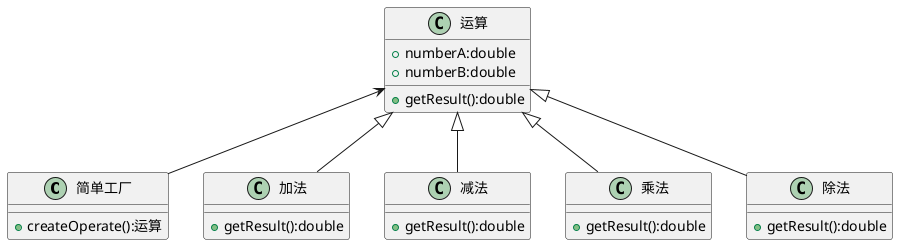 @startuml uml

class 简单工厂 {
    + createOperate():运算
}

class 运算 {
    + numberA:double
    + numberB:double
    + getResult():double
}

class 加法 {
    + getResult():double
}

class 减法 {
    + getResult():double
}

class 乘法 {
    + getResult():double
}

class 除法 {
    + getResult():double
}

运算 <|-- 加法
运算 <|-- 减法
运算 <|-- 乘法
运算 <|-- 除法
运算<--简单工厂
@enduml